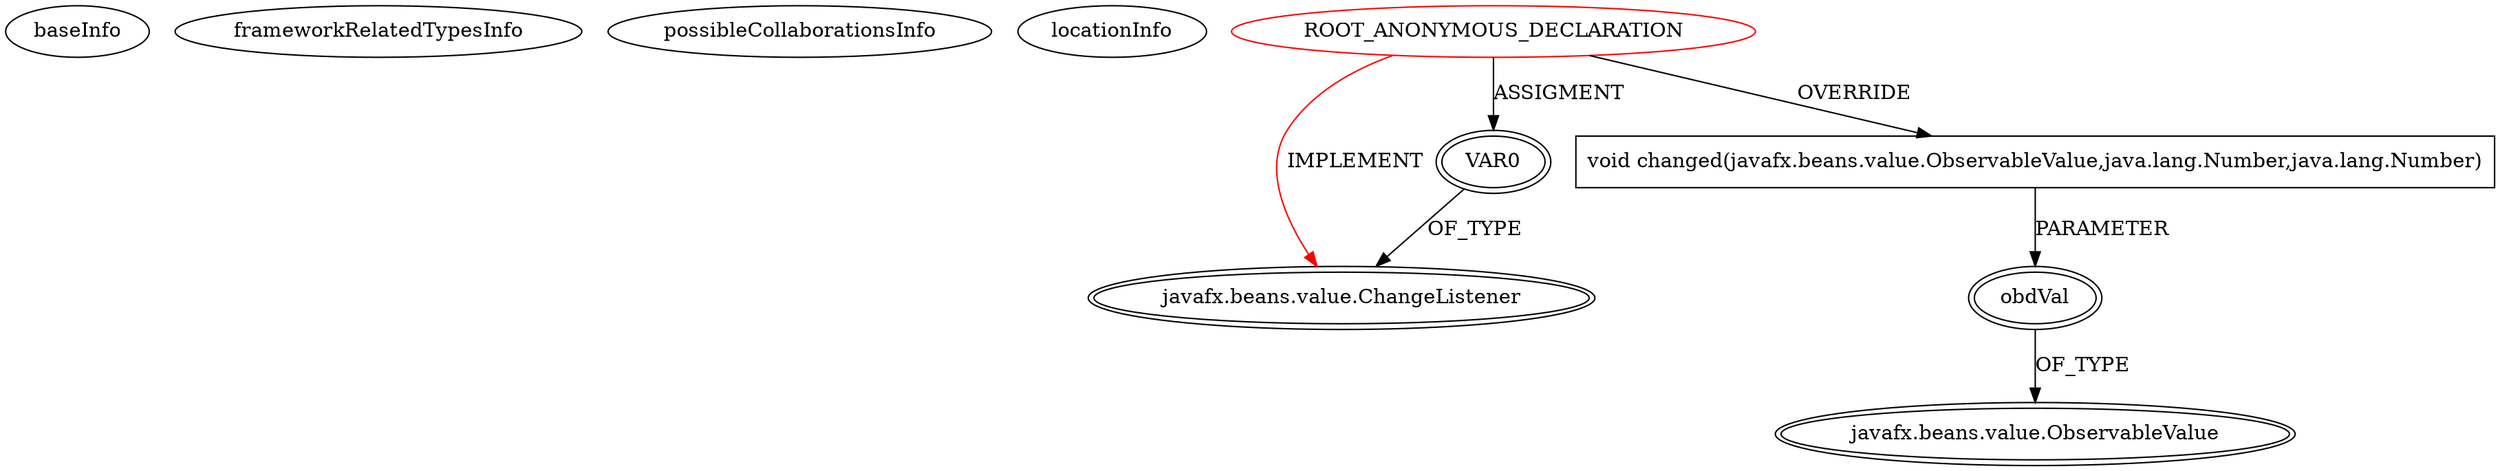 digraph {
baseInfo[graphId=986,category="extension_graph",isAnonymous=true,possibleRelation=false]
frameworkRelatedTypesInfo[0="javafx.beans.value.ChangeListener"]
possibleCollaborationsInfo[]
locationInfo[projectName="MrLoNee-RadialFx",filePath="/MrLoNee-RadialFx/RadialFx-master/src/com/mrlonee/radialfx/thermostat/NestNoCss.java",contextSignature="void NestNoCss()",graphId="986"]
0[label="ROOT_ANONYMOUS_DECLARATION",vertexType="ROOT_ANONYMOUS_DECLARATION",isFrameworkType=false,color=red]
1[label="javafx.beans.value.ChangeListener",vertexType="FRAMEWORK_INTERFACE_TYPE",isFrameworkType=true,peripheries=2]
2[label="VAR0",vertexType="OUTSIDE_VARIABLE_EXPRESION",isFrameworkType=true,peripheries=2]
4[label="void changed(javafx.beans.value.ObservableValue,java.lang.Number,java.lang.Number)",vertexType="OVERRIDING_METHOD_DECLARATION",isFrameworkType=false,shape=box]
5[label="obdVal",vertexType="PARAMETER_DECLARATION",isFrameworkType=true,peripheries=2]
6[label="javafx.beans.value.ObservableValue",vertexType="FRAMEWORK_INTERFACE_TYPE",isFrameworkType=true,peripheries=2]
0->1[label="IMPLEMENT",color=red]
0->2[label="ASSIGMENT"]
2->1[label="OF_TYPE"]
0->4[label="OVERRIDE"]
5->6[label="OF_TYPE"]
4->5[label="PARAMETER"]
}

